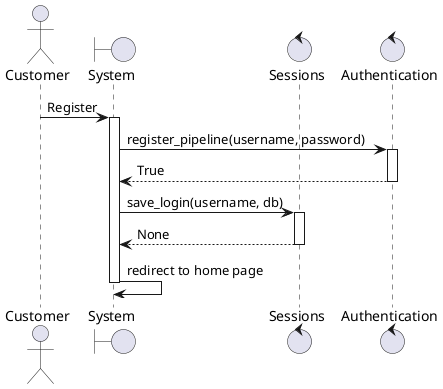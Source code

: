 @startuml Register
actor Customer
boundary "System" as system
control "Sessions" as sessions
control "Authentication" as auth
Customer -> system: Register
activate system
system -> auth: register_pipeline(username, password)
activate auth
auth --> system: True
deactivate auth
system -> sessions: save_login(username, db)
activate sessions
sessions --> system: None
deactivate sessions
system -> system: redirect to home page
deactivate system
@enduml
